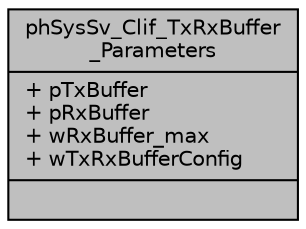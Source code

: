 digraph "phSysSv_Clif_TxRxBuffer_Parameters"
{
  edge [fontname="Helvetica",fontsize="10",labelfontname="Helvetica",labelfontsize="10"];
  node [fontname="Helvetica",fontsize="10",shape=record];
  Node0 [label="{phSysSv_Clif_TxRxBuffer\l_Parameters\n|+ pTxBuffer\l+ pRxBuffer\l+ wRxBuffer_max\l+ wTxRxBufferConfig\l|}",height=0.2,width=0.4,color="black", fillcolor="grey75", style="filled", fontcolor="black"];
}
